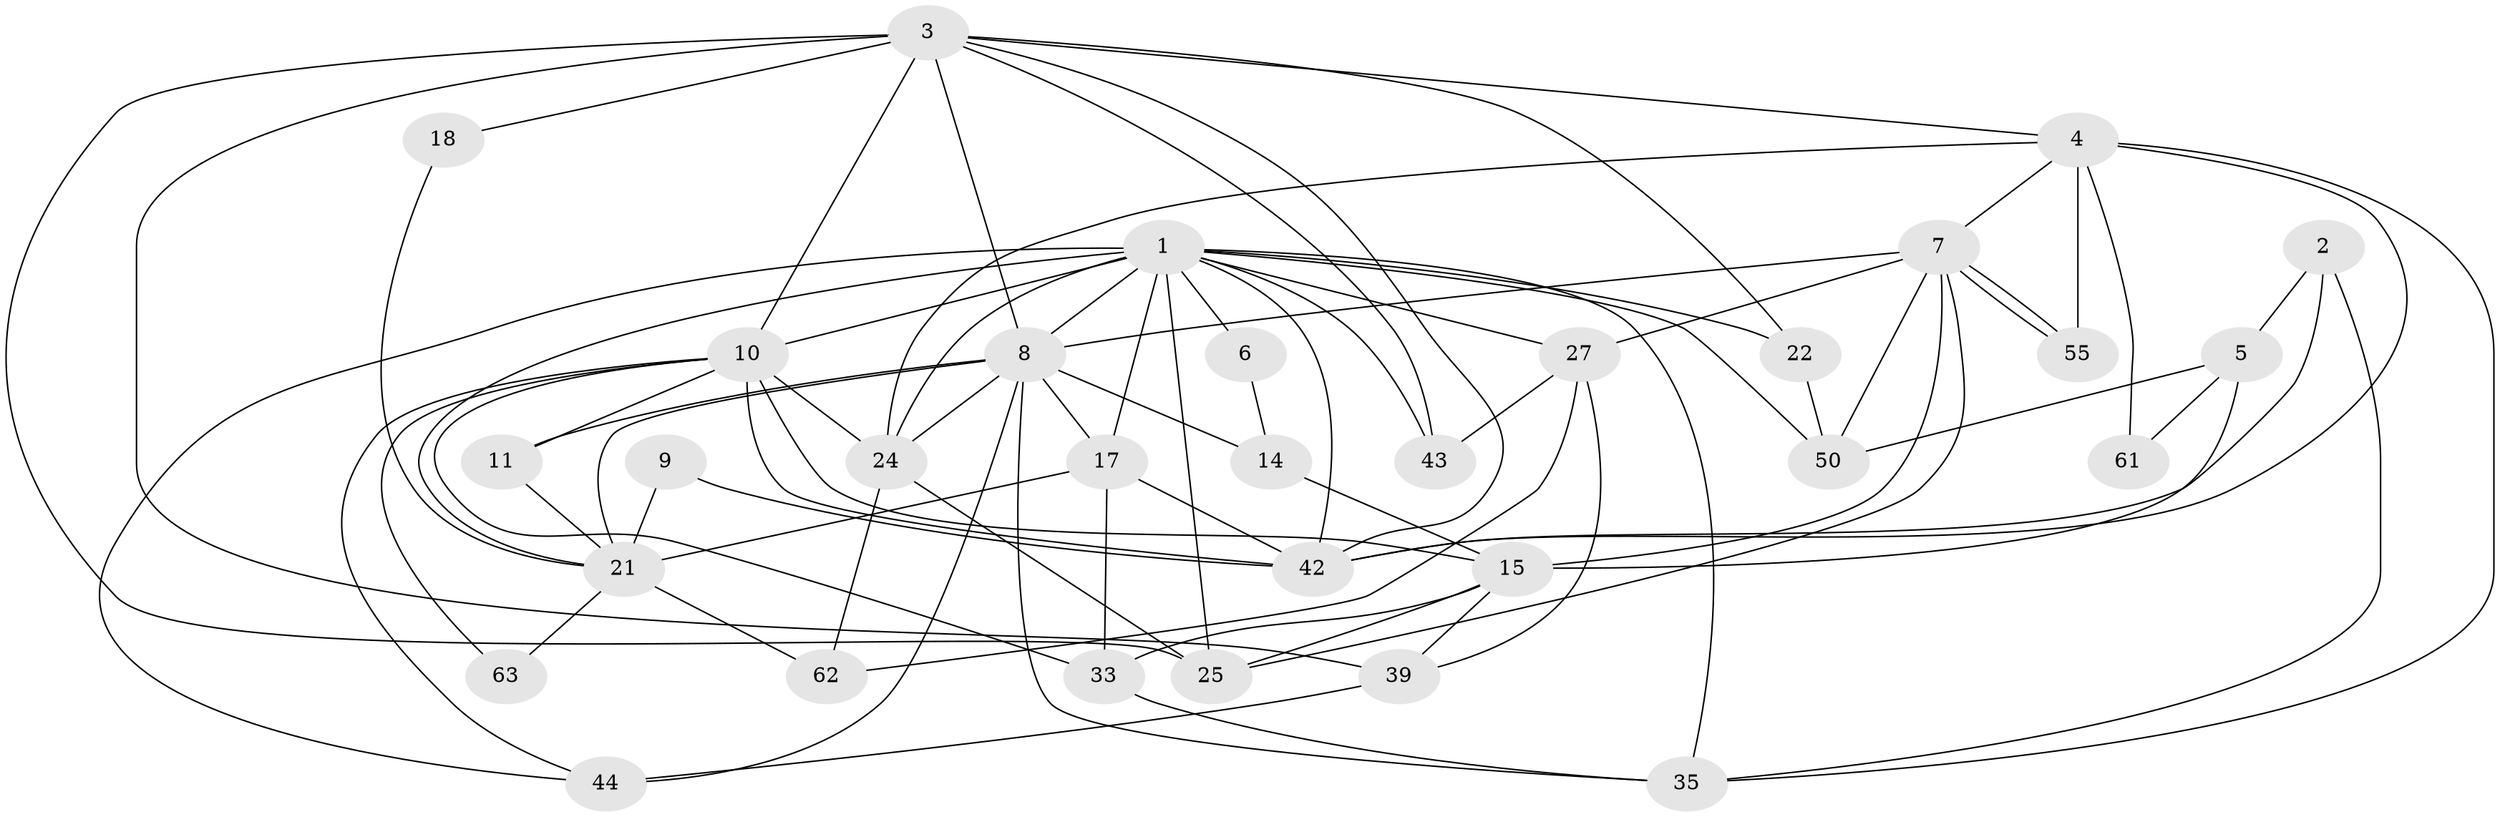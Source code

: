 // original degree distribution, {5: 0.14285714285714285, 2: 0.09523809523809523, 6: 0.06349206349206349, 3: 0.2698412698412698, 4: 0.38095238095238093, 8: 0.015873015873015872, 9: 0.015873015873015872, 7: 0.015873015873015872}
// Generated by graph-tools (version 1.1) at 2025/14/03/09/25 04:14:48]
// undirected, 31 vertices, 78 edges
graph export_dot {
graph [start="1"]
  node [color=gray90,style=filled];
  1 [super="+52+13"];
  2 [super="+34"];
  3 [super="+19+47"];
  4 [super="+16"];
  5 [super="+12"];
  6;
  7 [super="+37"];
  8 [super="+26+29+56"];
  9;
  10 [super="+46+58+40"];
  11;
  14;
  15 [super="+32+20"];
  17 [super="+45+31"];
  18;
  21 [super="+23+48"];
  22;
  24 [super="+59+41+28"];
  25 [super="+53"];
  27;
  33;
  35 [super="+36"];
  39;
  42 [super="+60+51"];
  43 [super="+57"];
  44;
  50;
  55;
  61;
  62;
  63;
  1 -- 6 [weight=2];
  1 -- 10;
  1 -- 43 [weight=2];
  1 -- 25 [weight=2];
  1 -- 24 [weight=3];
  1 -- 35;
  1 -- 44;
  1 -- 50;
  1 -- 21;
  1 -- 22;
  1 -- 27;
  1 -- 8;
  1 -- 42;
  1 -- 17;
  2 -- 35;
  2 -- 42;
  2 -- 5;
  3 -- 39;
  3 -- 22 [weight=2];
  3 -- 4;
  3 -- 42;
  3 -- 25;
  3 -- 10;
  3 -- 43;
  3 -- 18;
  3 -- 8 [weight=2];
  4 -- 55;
  4 -- 61;
  4 -- 35;
  4 -- 24;
  4 -- 7;
  4 -- 42;
  5 -- 50;
  5 -- 61;
  5 -- 15 [weight=2];
  6 -- 14;
  7 -- 55;
  7 -- 55;
  7 -- 8 [weight=2];
  7 -- 50;
  7 -- 25;
  7 -- 27;
  7 -- 15;
  8 -- 24;
  8 -- 11;
  8 -- 17;
  8 -- 44;
  8 -- 14;
  8 -- 35;
  8 -- 21;
  9 -- 42;
  9 -- 21 [weight=2];
  10 -- 33;
  10 -- 44;
  10 -- 11;
  10 -- 63;
  10 -- 24;
  10 -- 15;
  10 -- 42;
  11 -- 21;
  14 -- 15 [weight=2];
  15 -- 33;
  15 -- 39;
  15 -- 25;
  17 -- 42 [weight=2];
  17 -- 21 [weight=2];
  17 -- 33;
  18 -- 21;
  21 -- 62;
  21 -- 63;
  22 -- 50;
  24 -- 25;
  24 -- 62;
  27 -- 39;
  27 -- 62;
  27 -- 43;
  33 -- 35;
  39 -- 44;
}
